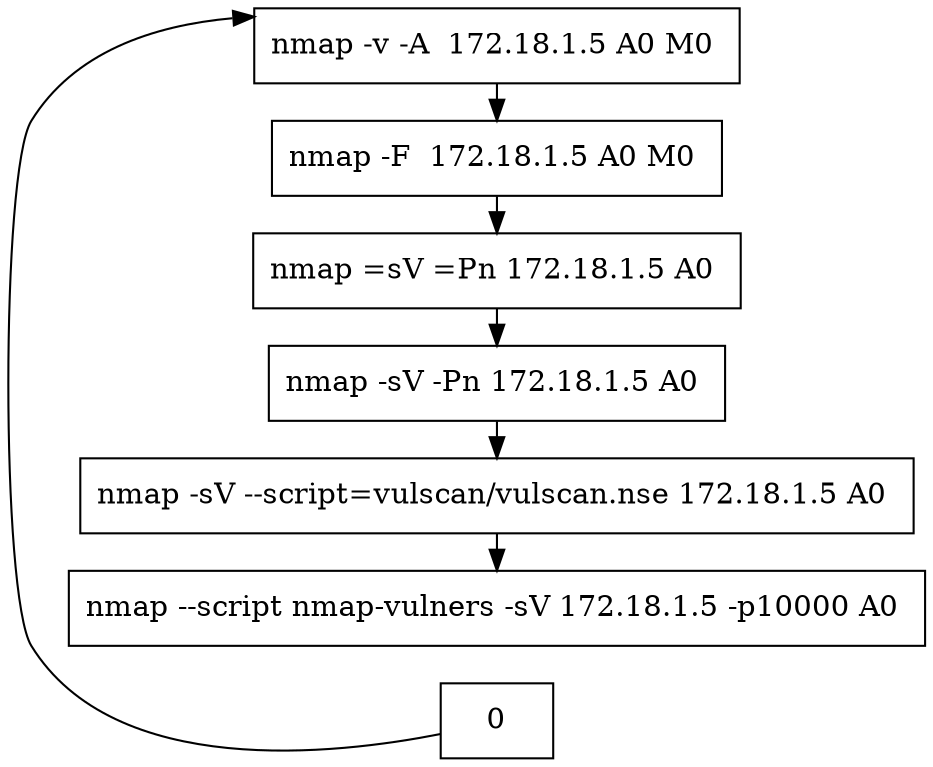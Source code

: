 // creating graph for user: 50
digraph {
	node [shape=box]
	1 [label="nmap -v -A  172.18.1.5 A0 M0 "]
	2 [label="nmap -F  172.18.1.5 A0 M0 "]
	5 [label="nmap =sV =Pn 172.18.1.5 A0 "]
	6 [label="nmap -sV -Pn 172.18.1.5 A0 "]
	9 [label="nmap -sV --script=vulscan/vulscan.nse 172.18.1.5 A0 "]
	12 [label="nmap --script nmap-vulners -sV 172.18.1.5 -p10000 A0 "]
	0 -> 1 [constraint=false]
	1 -> 2 [constraint=false]
	2 -> 5 [constraint=false]
	5 -> 6 [constraint=false]
	6 -> 9 [constraint=false]
	9 -> 12 [constraint=false]
	rankdir=LR
}
